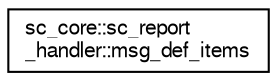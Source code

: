 digraph "Graphical Class Hierarchy"
{
  edge [fontname="FreeSans",fontsize="10",labelfontname="FreeSans",labelfontsize="10"];
  node [fontname="FreeSans",fontsize="10",shape=record];
  rankdir="LR";
  Node0 [label="sc_core::sc_report\l_handler::msg_def_items",height=0.2,width=0.4,color="black", fillcolor="white", style="filled",URL="$a02112.html"];
}
